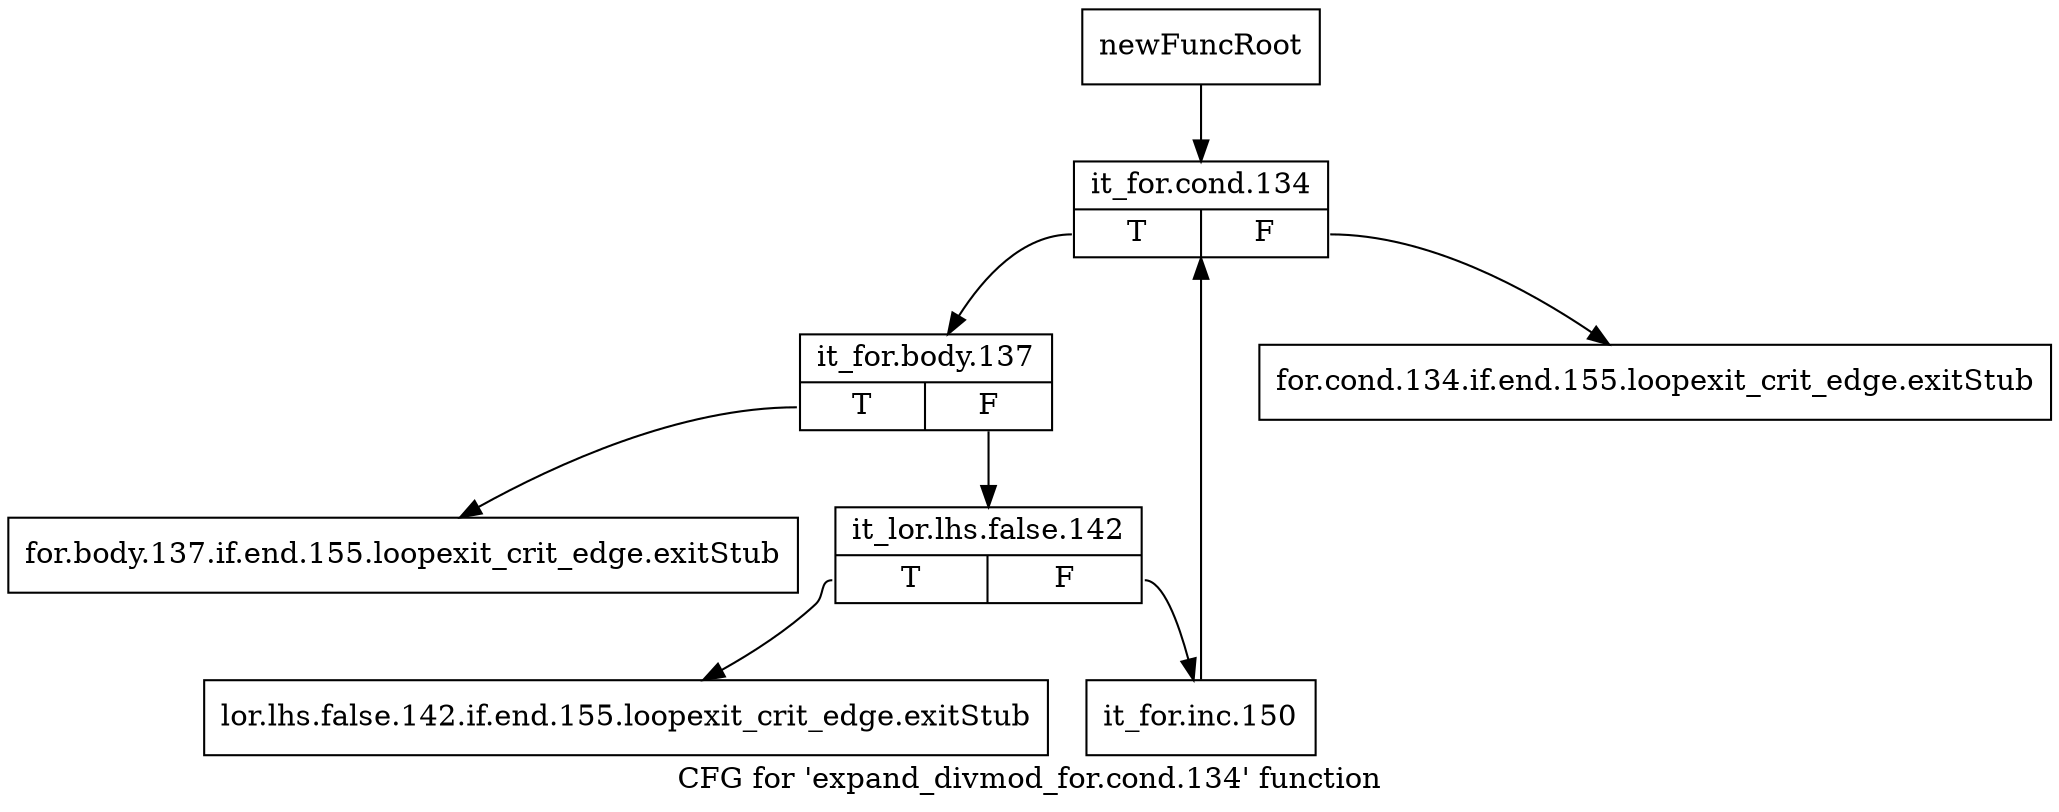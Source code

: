 digraph "CFG for 'expand_divmod_for.cond.134' function" {
	label="CFG for 'expand_divmod_for.cond.134' function";

	Node0xad2c530 [shape=record,label="{newFuncRoot}"];
	Node0xad2c530 -> Node0xad2c670;
	Node0xad2c580 [shape=record,label="{for.cond.134.if.end.155.loopexit_crit_edge.exitStub}"];
	Node0xad2c5d0 [shape=record,label="{for.body.137.if.end.155.loopexit_crit_edge.exitStub}"];
	Node0xad2c620 [shape=record,label="{lor.lhs.false.142.if.end.155.loopexit_crit_edge.exitStub}"];
	Node0xad2c670 [shape=record,label="{it_for.cond.134|{<s0>T|<s1>F}}"];
	Node0xad2c670:s0 -> Node0xad2c6c0;
	Node0xad2c670:s1 -> Node0xad2c580;
	Node0xad2c6c0 [shape=record,label="{it_for.body.137|{<s0>T|<s1>F}}"];
	Node0xad2c6c0:s0 -> Node0xad2c5d0;
	Node0xad2c6c0:s1 -> Node0xad2c710;
	Node0xad2c710 [shape=record,label="{it_lor.lhs.false.142|{<s0>T|<s1>F}}"];
	Node0xad2c710:s0 -> Node0xad2c620;
	Node0xad2c710:s1 -> Node0xad2c760;
	Node0xad2c760 [shape=record,label="{it_for.inc.150}"];
	Node0xad2c760 -> Node0xad2c670;
}
